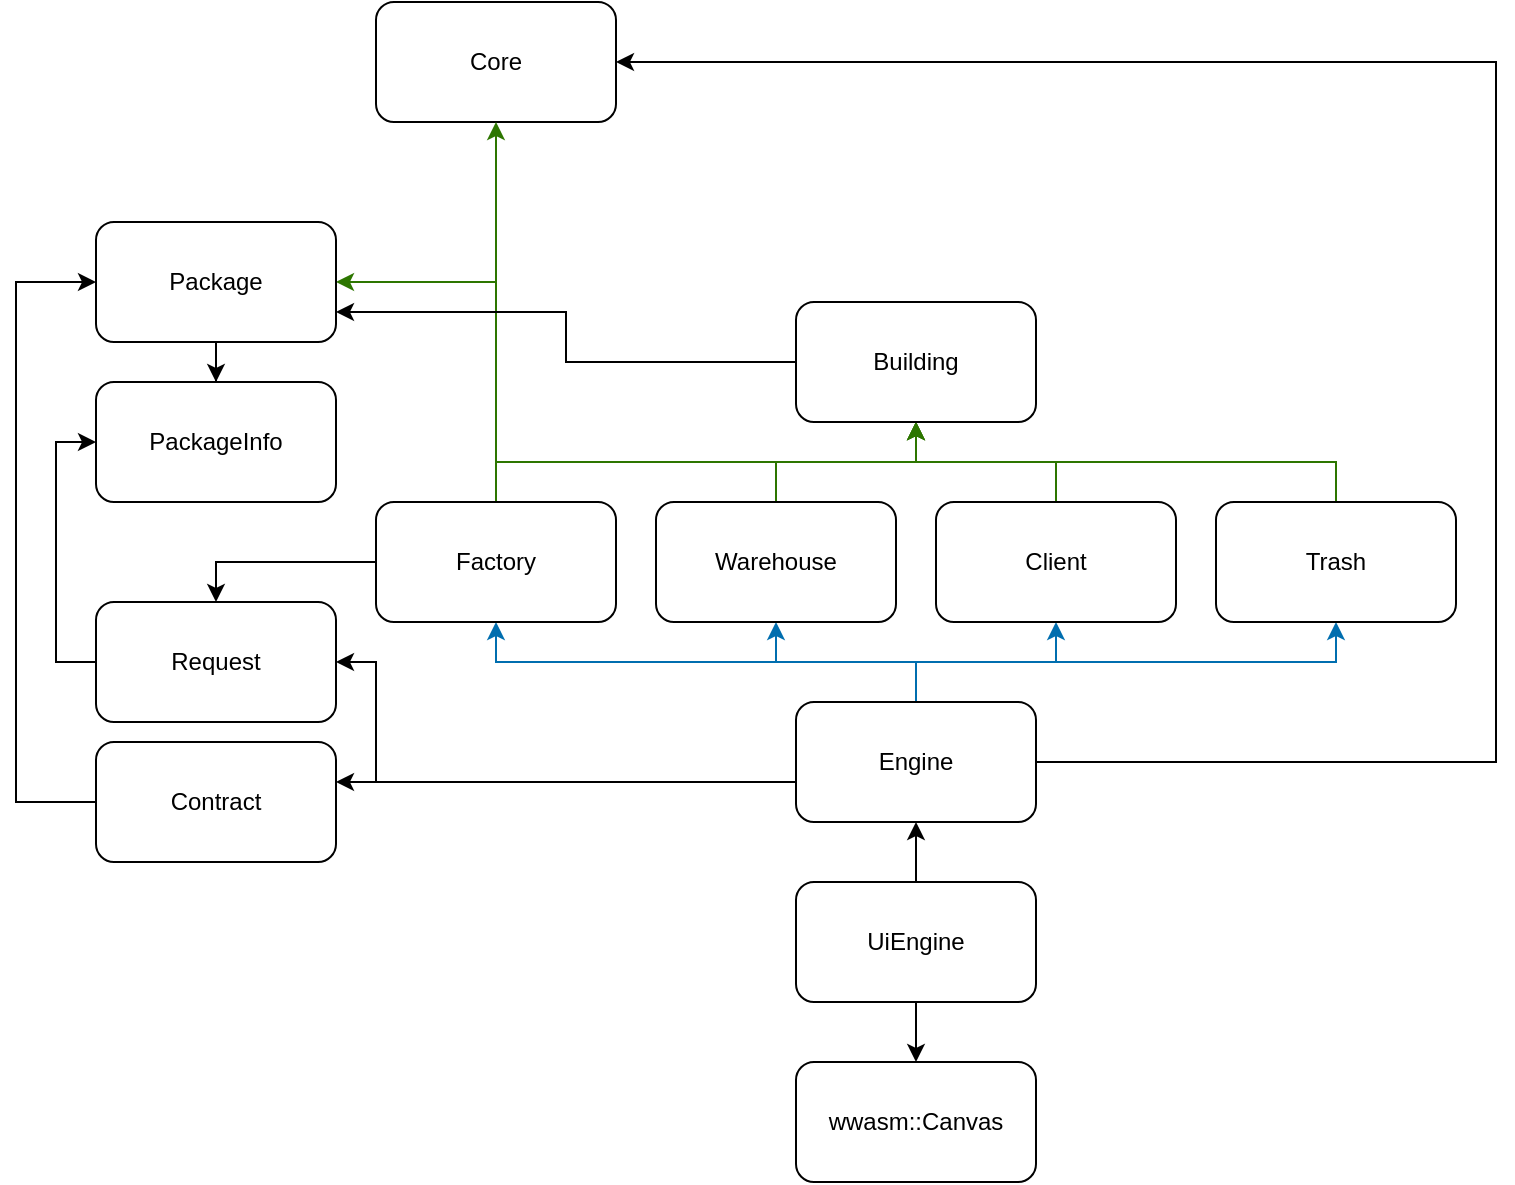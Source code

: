 <mxfile version="15.4.0" type="device"><diagram id="tfaq3eM1EqafpgtUgI_A" name="Page-1"><mxGraphModel dx="2587" dy="1357" grid="1" gridSize="10" guides="1" tooltips="1" connect="1" arrows="1" fold="1" page="1" pageScale="1" pageWidth="850" pageHeight="1100" math="0" shadow="0"><root><mxCell id="0"/><mxCell id="1" parent="0"/><mxCell id="BC8Cpg4bdjsrHJsA2u1C-13" style="edgeStyle=orthogonalEdgeStyle;rounded=0;orthogonalLoop=1;jettySize=auto;html=1;" edge="1" parent="1" source="BC8Cpg4bdjsrHJsA2u1C-1" target="BC8Cpg4bdjsrHJsA2u1C-2"><mxGeometry relative="1" as="geometry"/></mxCell><mxCell id="BC8Cpg4bdjsrHJsA2u1C-43" style="edgeStyle=orthogonalEdgeStyle;rounded=0;orthogonalLoop=1;jettySize=auto;html=1;" edge="1" parent="1" source="BC8Cpg4bdjsrHJsA2u1C-1" target="BC8Cpg4bdjsrHJsA2u1C-24"><mxGeometry relative="1" as="geometry"/></mxCell><mxCell id="BC8Cpg4bdjsrHJsA2u1C-1" value="UiEngine" style="rounded=1;whiteSpace=wrap;html=1;" vertex="1" parent="1"><mxGeometry x="1295" y="695" width="120" height="60" as="geometry"/></mxCell><mxCell id="BC8Cpg4bdjsrHJsA2u1C-9" style="edgeStyle=orthogonalEdgeStyle;rounded=0;orthogonalLoop=1;jettySize=auto;html=1;fillColor=#1ba1e2;strokeColor=#006EAF;" edge="1" parent="1" source="BC8Cpg4bdjsrHJsA2u1C-2" target="BC8Cpg4bdjsrHJsA2u1C-7"><mxGeometry relative="1" as="geometry"><Array as="points"><mxPoint x="1355" y="585"/><mxPoint x="1145" y="585"/></Array></mxGeometry></mxCell><mxCell id="BC8Cpg4bdjsrHJsA2u1C-10" style="edgeStyle=orthogonalEdgeStyle;rounded=0;orthogonalLoop=1;jettySize=auto;html=1;fillColor=#1ba1e2;strokeColor=#006EAF;" edge="1" parent="1" source="BC8Cpg4bdjsrHJsA2u1C-2" target="BC8Cpg4bdjsrHJsA2u1C-8"><mxGeometry relative="1" as="geometry"/></mxCell><mxCell id="BC8Cpg4bdjsrHJsA2u1C-11" style="edgeStyle=orthogonalEdgeStyle;rounded=0;orthogonalLoop=1;jettySize=auto;html=1;fillColor=#1ba1e2;strokeColor=#006EAF;" edge="1" parent="1" source="BC8Cpg4bdjsrHJsA2u1C-2" target="BC8Cpg4bdjsrHJsA2u1C-4"><mxGeometry relative="1" as="geometry"/></mxCell><mxCell id="BC8Cpg4bdjsrHJsA2u1C-12" style="edgeStyle=orthogonalEdgeStyle;rounded=0;orthogonalLoop=1;jettySize=auto;html=1;fillColor=#1ba1e2;strokeColor=#006EAF;" edge="1" parent="1" source="BC8Cpg4bdjsrHJsA2u1C-2" target="BC8Cpg4bdjsrHJsA2u1C-3"><mxGeometry relative="1" as="geometry"><Array as="points"><mxPoint x="1355" y="585"/><mxPoint x="1565" y="585"/></Array></mxGeometry></mxCell><mxCell id="BC8Cpg4bdjsrHJsA2u1C-33" style="edgeStyle=orthogonalEdgeStyle;rounded=0;orthogonalLoop=1;jettySize=auto;html=1;entryX=1;entryY=0.5;entryDx=0;entryDy=0;" edge="1" parent="1" source="BC8Cpg4bdjsrHJsA2u1C-2" target="BC8Cpg4bdjsrHJsA2u1C-5"><mxGeometry relative="1" as="geometry"><Array as="points"><mxPoint x="1085" y="645"/><mxPoint x="1085" y="585"/></Array></mxGeometry></mxCell><mxCell id="BC8Cpg4bdjsrHJsA2u1C-34" style="edgeStyle=orthogonalEdgeStyle;rounded=0;orthogonalLoop=1;jettySize=auto;html=1;" edge="1" parent="1" source="BC8Cpg4bdjsrHJsA2u1C-2"><mxGeometry relative="1" as="geometry"><mxPoint x="1065" y="645" as="targetPoint"/><Array as="points"><mxPoint x="1065" y="645"/></Array></mxGeometry></mxCell><mxCell id="BC8Cpg4bdjsrHJsA2u1C-46" style="edgeStyle=orthogonalEdgeStyle;rounded=0;orthogonalLoop=1;jettySize=auto;html=1;entryX=1;entryY=0.5;entryDx=0;entryDy=0;" edge="1" parent="1" source="BC8Cpg4bdjsrHJsA2u1C-2" target="BC8Cpg4bdjsrHJsA2u1C-6"><mxGeometry relative="1" as="geometry"><Array as="points"><mxPoint x="1645" y="635"/><mxPoint x="1645" y="285"/></Array></mxGeometry></mxCell><mxCell id="BC8Cpg4bdjsrHJsA2u1C-2" value="Engine" style="rounded=1;whiteSpace=wrap;html=1;" vertex="1" parent="1"><mxGeometry x="1295" y="605" width="120" height="60" as="geometry"/></mxCell><mxCell id="BC8Cpg4bdjsrHJsA2u1C-29" style="edgeStyle=orthogonalEdgeStyle;rounded=0;orthogonalLoop=1;jettySize=auto;html=1;fillColor=#60a917;strokeColor=#2D7600;" edge="1" parent="1" source="BC8Cpg4bdjsrHJsA2u1C-3" target="BC8Cpg4bdjsrHJsA2u1C-21"><mxGeometry relative="1" as="geometry"><Array as="points"><mxPoint x="1565" y="485"/><mxPoint x="1355" y="485"/></Array></mxGeometry></mxCell><mxCell id="BC8Cpg4bdjsrHJsA2u1C-3" value="Trash" style="rounded=1;whiteSpace=wrap;html=1;" vertex="1" parent="1"><mxGeometry x="1505" y="505" width="120" height="60" as="geometry"/></mxCell><mxCell id="BC8Cpg4bdjsrHJsA2u1C-28" style="edgeStyle=orthogonalEdgeStyle;rounded=0;orthogonalLoop=1;jettySize=auto;html=1;fillColor=#60a917;strokeColor=#2D7600;" edge="1" parent="1" source="BC8Cpg4bdjsrHJsA2u1C-4" target="BC8Cpg4bdjsrHJsA2u1C-21"><mxGeometry relative="1" as="geometry"/></mxCell><mxCell id="BC8Cpg4bdjsrHJsA2u1C-4" value="Client" style="rounded=1;whiteSpace=wrap;html=1;" vertex="1" parent="1"><mxGeometry x="1365" y="505" width="120" height="60" as="geometry"/></mxCell><mxCell id="BC8Cpg4bdjsrHJsA2u1C-41" style="edgeStyle=orthogonalEdgeStyle;rounded=0;orthogonalLoop=1;jettySize=auto;html=1;entryX=0;entryY=0.5;entryDx=0;entryDy=0;" edge="1" parent="1" source="BC8Cpg4bdjsrHJsA2u1C-5" target="BC8Cpg4bdjsrHJsA2u1C-23"><mxGeometry relative="1" as="geometry"><Array as="points"><mxPoint x="925" y="585"/><mxPoint x="925" y="475"/></Array></mxGeometry></mxCell><mxCell id="BC8Cpg4bdjsrHJsA2u1C-5" value="Request" style="rounded=1;whiteSpace=wrap;html=1;" vertex="1" parent="1"><mxGeometry x="945" y="555" width="120" height="60" as="geometry"/></mxCell><mxCell id="BC8Cpg4bdjsrHJsA2u1C-6" value="Core" style="rounded=1;whiteSpace=wrap;html=1;" vertex="1" parent="1"><mxGeometry x="1085" y="255" width="120" height="60" as="geometry"/></mxCell><mxCell id="BC8Cpg4bdjsrHJsA2u1C-32" style="edgeStyle=orthogonalEdgeStyle;rounded=0;orthogonalLoop=1;jettySize=auto;html=1;entryX=0.5;entryY=1;entryDx=0;entryDy=0;fillColor=#60a917;strokeColor=#2D7600;" edge="1" parent="1" source="BC8Cpg4bdjsrHJsA2u1C-7" target="BC8Cpg4bdjsrHJsA2u1C-21"><mxGeometry relative="1" as="geometry"><mxPoint x="1185" y="465" as="targetPoint"/><Array as="points"><mxPoint x="1145" y="485"/><mxPoint x="1355" y="485"/></Array></mxGeometry></mxCell><mxCell id="BC8Cpg4bdjsrHJsA2u1C-42" style="edgeStyle=orthogonalEdgeStyle;rounded=0;orthogonalLoop=1;jettySize=auto;html=1;entryX=0.5;entryY=0;entryDx=0;entryDy=0;" edge="1" parent="1" source="BC8Cpg4bdjsrHJsA2u1C-7" target="BC8Cpg4bdjsrHJsA2u1C-5"><mxGeometry relative="1" as="geometry"/></mxCell><mxCell id="BC8Cpg4bdjsrHJsA2u1C-44" style="edgeStyle=orthogonalEdgeStyle;rounded=0;orthogonalLoop=1;jettySize=auto;html=1;entryX=1;entryY=0.5;entryDx=0;entryDy=0;fillColor=#60a917;strokeColor=#2D7600;" edge="1" parent="1" source="BC8Cpg4bdjsrHJsA2u1C-7" target="BC8Cpg4bdjsrHJsA2u1C-22"><mxGeometry relative="1" as="geometry"><mxPoint x="1085" y="395" as="targetPoint"/><Array as="points"><mxPoint x="1145" y="395"/></Array></mxGeometry></mxCell><mxCell id="BC8Cpg4bdjsrHJsA2u1C-45" style="edgeStyle=orthogonalEdgeStyle;rounded=0;orthogonalLoop=1;jettySize=auto;html=1;entryX=0.5;entryY=1;entryDx=0;entryDy=0;fillColor=#60a917;strokeColor=#2D7600;" edge="1" parent="1" source="BC8Cpg4bdjsrHJsA2u1C-7" target="BC8Cpg4bdjsrHJsA2u1C-6"><mxGeometry relative="1" as="geometry"/></mxCell><mxCell id="BC8Cpg4bdjsrHJsA2u1C-7" value="Factory" style="rounded=1;whiteSpace=wrap;html=1;" vertex="1" parent="1"><mxGeometry x="1085" y="505" width="120" height="60" as="geometry"/></mxCell><mxCell id="BC8Cpg4bdjsrHJsA2u1C-27" style="edgeStyle=orthogonalEdgeStyle;rounded=0;orthogonalLoop=1;jettySize=auto;html=1;fillColor=#60a917;strokeColor=#2D7600;" edge="1" parent="1" source="BC8Cpg4bdjsrHJsA2u1C-8" target="BC8Cpg4bdjsrHJsA2u1C-21"><mxGeometry relative="1" as="geometry"/></mxCell><mxCell id="BC8Cpg4bdjsrHJsA2u1C-8" value="Warehouse" style="rounded=1;whiteSpace=wrap;html=1;" vertex="1" parent="1"><mxGeometry x="1225" y="505" width="120" height="60" as="geometry"/></mxCell><mxCell id="BC8Cpg4bdjsrHJsA2u1C-40" style="edgeStyle=orthogonalEdgeStyle;rounded=0;orthogonalLoop=1;jettySize=auto;html=1;entryX=0;entryY=0.5;entryDx=0;entryDy=0;" edge="1" parent="1" source="BC8Cpg4bdjsrHJsA2u1C-20" target="BC8Cpg4bdjsrHJsA2u1C-22"><mxGeometry relative="1" as="geometry"><Array as="points"><mxPoint x="905" y="655"/><mxPoint x="905" y="395"/></Array></mxGeometry></mxCell><mxCell id="BC8Cpg4bdjsrHJsA2u1C-20" value="Contract" style="rounded=1;whiteSpace=wrap;html=1;" vertex="1" parent="1"><mxGeometry x="945" y="625" width="120" height="60" as="geometry"/></mxCell><mxCell id="BC8Cpg4bdjsrHJsA2u1C-47" style="edgeStyle=orthogonalEdgeStyle;rounded=0;orthogonalLoop=1;jettySize=auto;html=1;entryX=1;entryY=0.75;entryDx=0;entryDy=0;" edge="1" parent="1" source="BC8Cpg4bdjsrHJsA2u1C-21" target="BC8Cpg4bdjsrHJsA2u1C-22"><mxGeometry relative="1" as="geometry"/></mxCell><mxCell id="BC8Cpg4bdjsrHJsA2u1C-21" value="Building" style="rounded=1;whiteSpace=wrap;html=1;" vertex="1" parent="1"><mxGeometry x="1295" y="405" width="120" height="60" as="geometry"/></mxCell><mxCell id="BC8Cpg4bdjsrHJsA2u1C-36" style="edgeStyle=orthogonalEdgeStyle;rounded=0;orthogonalLoop=1;jettySize=auto;html=1;" edge="1" parent="1" source="BC8Cpg4bdjsrHJsA2u1C-22" target="BC8Cpg4bdjsrHJsA2u1C-23"><mxGeometry relative="1" as="geometry"/></mxCell><mxCell id="BC8Cpg4bdjsrHJsA2u1C-22" value="Package" style="rounded=1;whiteSpace=wrap;html=1;" vertex="1" parent="1"><mxGeometry x="945" y="365" width="120" height="60" as="geometry"/></mxCell><mxCell id="BC8Cpg4bdjsrHJsA2u1C-23" value="PackageInfo" style="rounded=1;whiteSpace=wrap;html=1;" vertex="1" parent="1"><mxGeometry x="945" y="445" width="120" height="60" as="geometry"/></mxCell><mxCell id="BC8Cpg4bdjsrHJsA2u1C-24" value="wwasm::Canvas" style="rounded=1;whiteSpace=wrap;html=1;" vertex="1" parent="1"><mxGeometry x="1295" y="785" width="120" height="60" as="geometry"/></mxCell></root></mxGraphModel></diagram></mxfile>